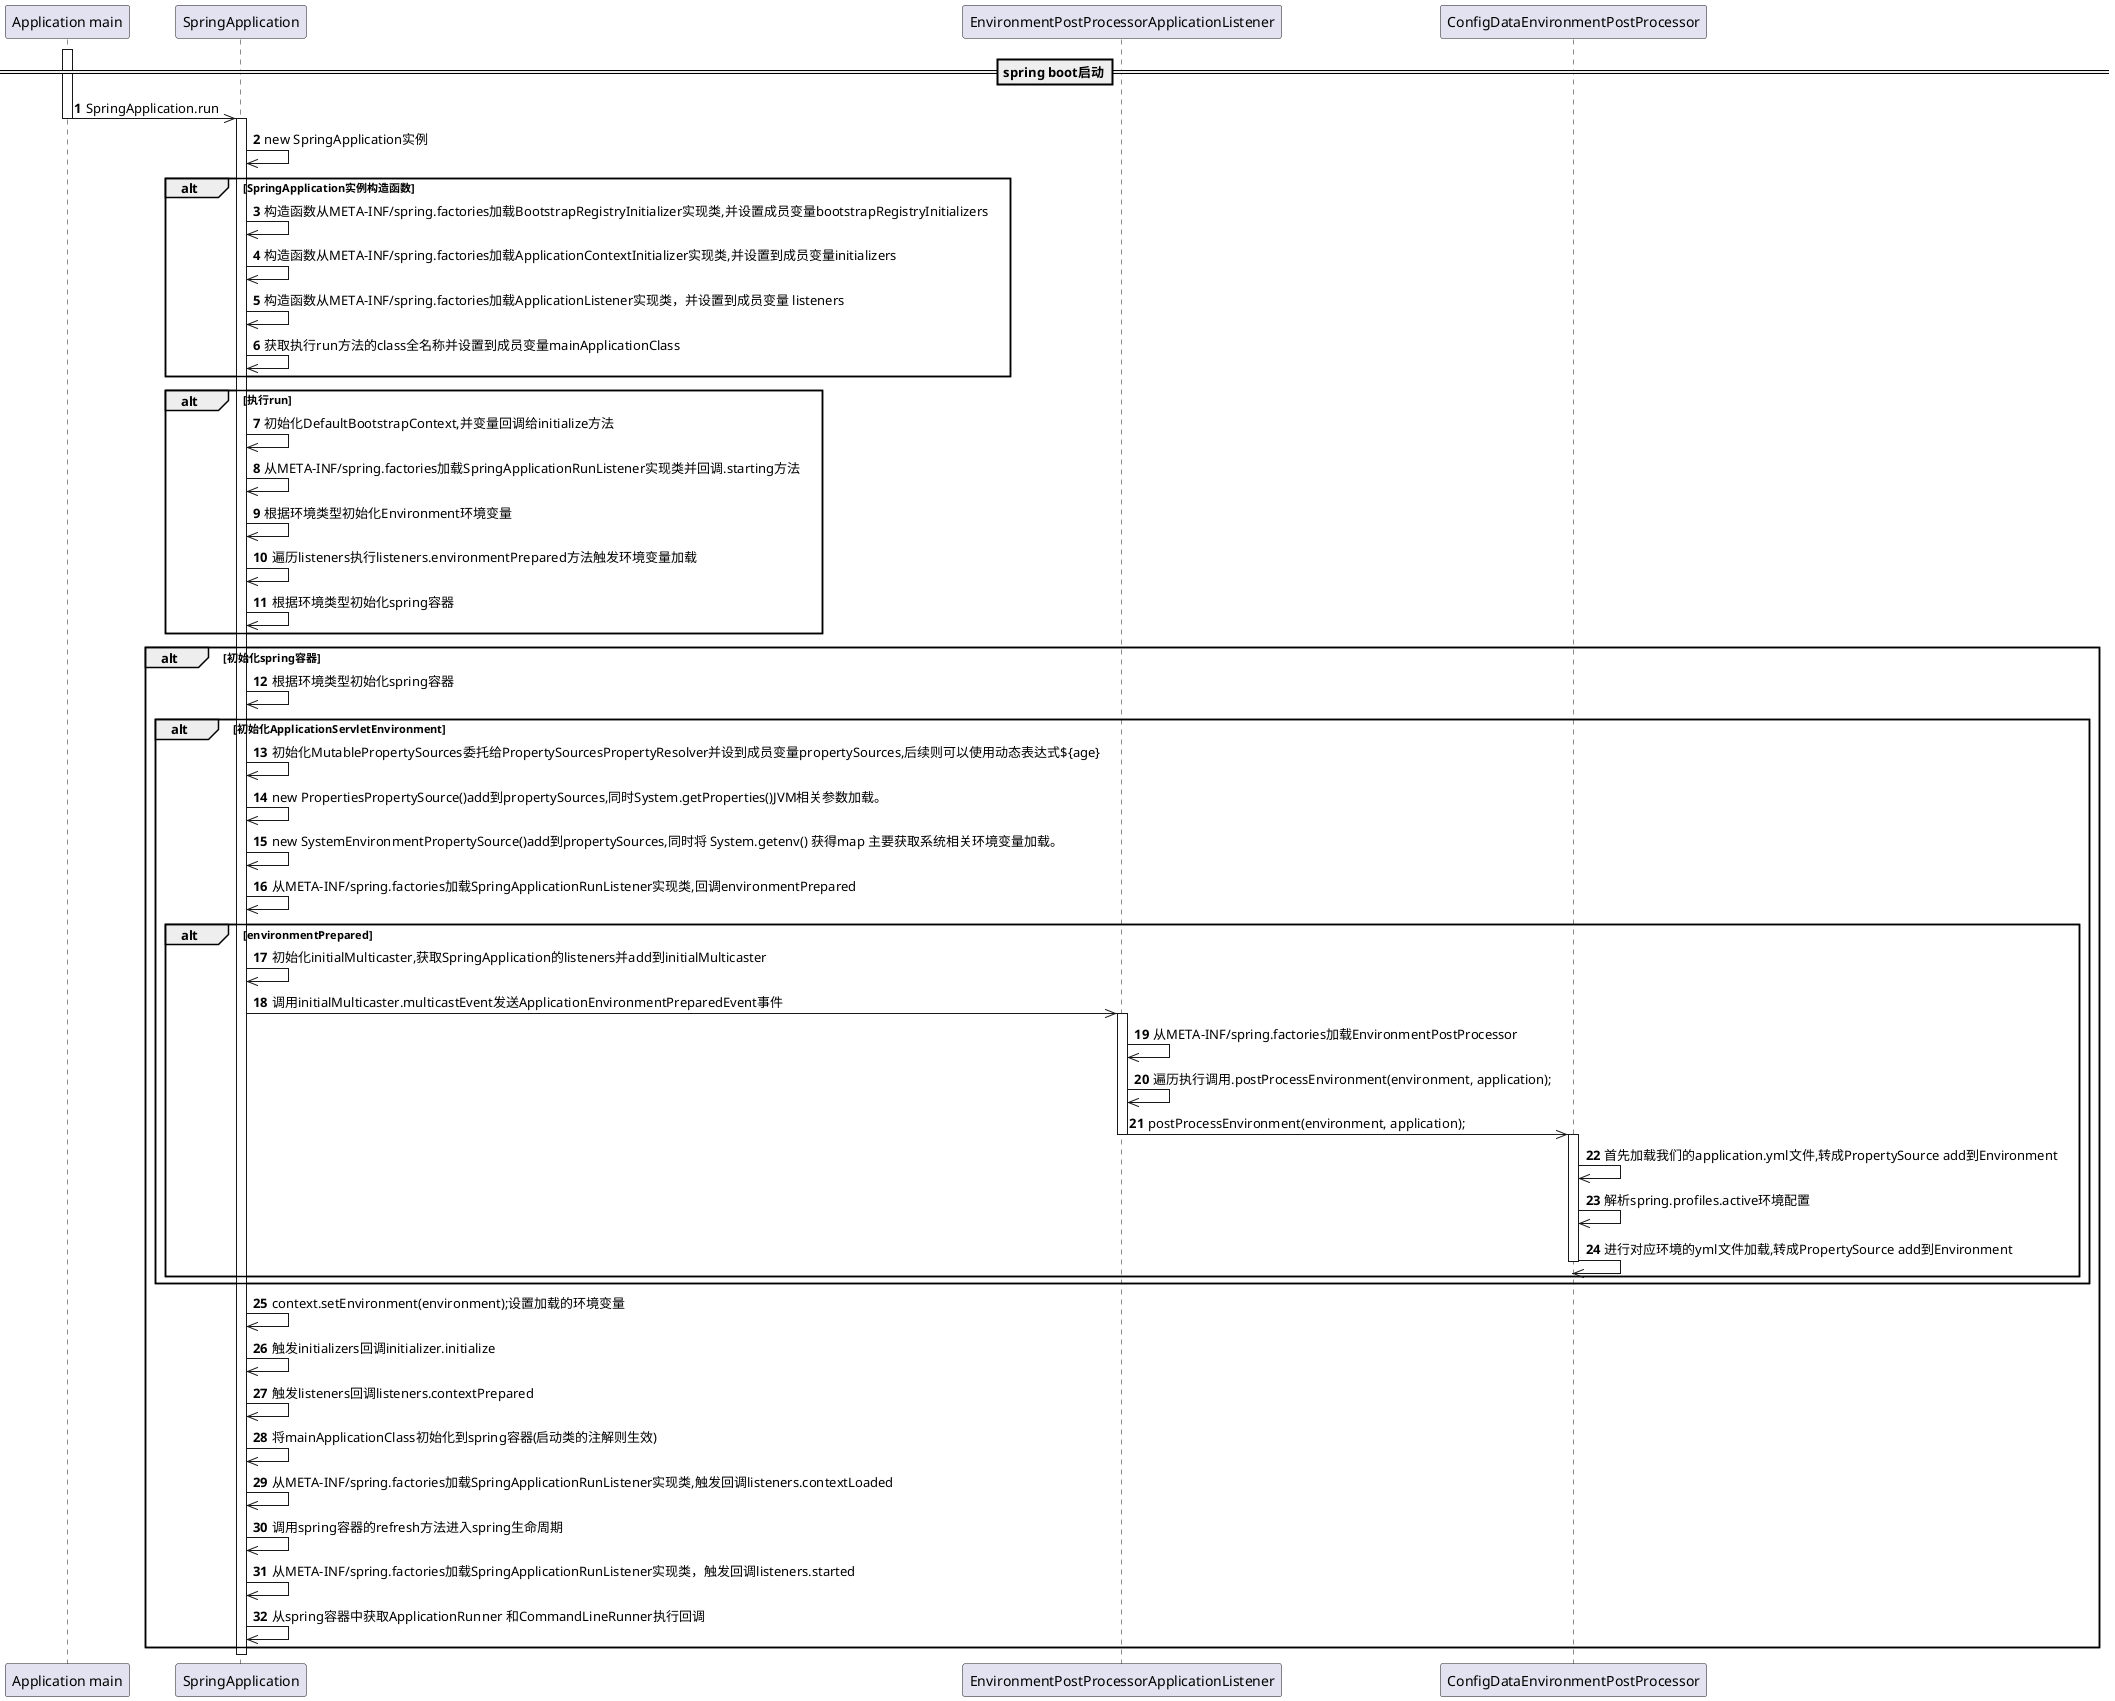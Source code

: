 @startuml
participant "Application main" as main
participant "SpringApplication" as app
participant "EnvironmentPostProcessorApplicationListener" as listener
participant "ConfigDataEnvironmentPostProcessor" as configDataProcessor
==spring boot启动==
autonumber
activate main
main->>app:SpringApplication.run
deactivate main
activate app
app->>app:new SpringApplication实例
alt SpringApplication实例构造函数
app->>app:构造函数从META-INF/spring.factories加载BootstrapRegistryInitializer实现类,并设置成员变量bootstrapRegistryInitializers
app->>app:构造函数从META-INF/spring.factories加载ApplicationContextInitializer实现类,并设置到成员变量initializers
app->>app:构造函数从META-INF/spring.factories加载ApplicationListener实现类，并设置到成员变量 listeners
app->>app:获取执行run方法的class全名称并设置到成员变量mainApplicationClass
end
alt 执行run
app->>app:初始化DefaultBootstrapContext,并变量回调给initialize方法
app->>app:从META-INF/spring.factories加载SpringApplicationRunListener实现类并回调.starting方法
app->>app:根据环境类型初始化Environment环境变量
app->>app:遍历listeners执行listeners.environmentPrepared方法触发环境变量加载
app->>app:根据环境类型初始化spring容器
end
alt 初始化spring容器
app->>app:根据环境类型初始化spring容器
alt 初始化ApplicationServletEnvironment
app->>app:初始化MutablePropertySources委托给PropertySourcesPropertyResolver并设到成员变量propertySources,后续则可以使用动态表达式${age}
app->>app:new PropertiesPropertySource()add到propertySources,同时System.getProperties()JVM相关参数加载。
app->>app:new SystemEnvironmentPropertySource()add到propertySources,同时将 System.getenv() 获得map 主要获取系统相关环境变量加载。
app->>app:从META-INF/spring.factories加载SpringApplicationRunListener实现类,回调environmentPrepared
alt environmentPrepared
app->>app:初始化initialMulticaster,获取SpringApplication的listeners并add到initialMulticaster
app->>listener:调用initialMulticaster.multicastEvent发送ApplicationEnvironmentPreparedEvent事件
activate listener
listener->>listener:从META-INF/spring.factories加载EnvironmentPostProcessor
listener->>listener:遍历执行调用.postProcessEnvironment(environment, application);
listener->>configDataProcessor:postProcessEnvironment(environment, application);
deactivate listener
activate configDataProcessor
configDataProcessor->>configDataProcessor:首先加载我们的application.yml文件,转成PropertySource add到Environment
configDataProcessor->>configDataProcessor:解析spring.profiles.active环境配置
configDataProcessor->>configDataProcessor:进行对应环境的yml文件加载,转成PropertySource add到Environment
deactivate configDataProcessor
end

end
app->>app:context.setEnvironment(environment);设置加载的环境变量
app->>app:触发initializers回调initializer.initialize
app->>app:触发listeners回调listeners.contextPrepared
app->>app:将mainApplicationClass初始化到spring容器(启动类的注解则生效)
app->>app:从META-INF/spring.factories加载SpringApplicationRunListener实现类,触发回调listeners.contextLoaded
app->>app:调用spring容器的refresh方法进入spring生命周期
app->>app:从META-INF/spring.factories加载SpringApplicationRunListener实现类，触发回调listeners.started
app->>app:从spring容器中获取ApplicationRunner 和CommandLineRunner执行回调
end
deactivate app

@enduml
